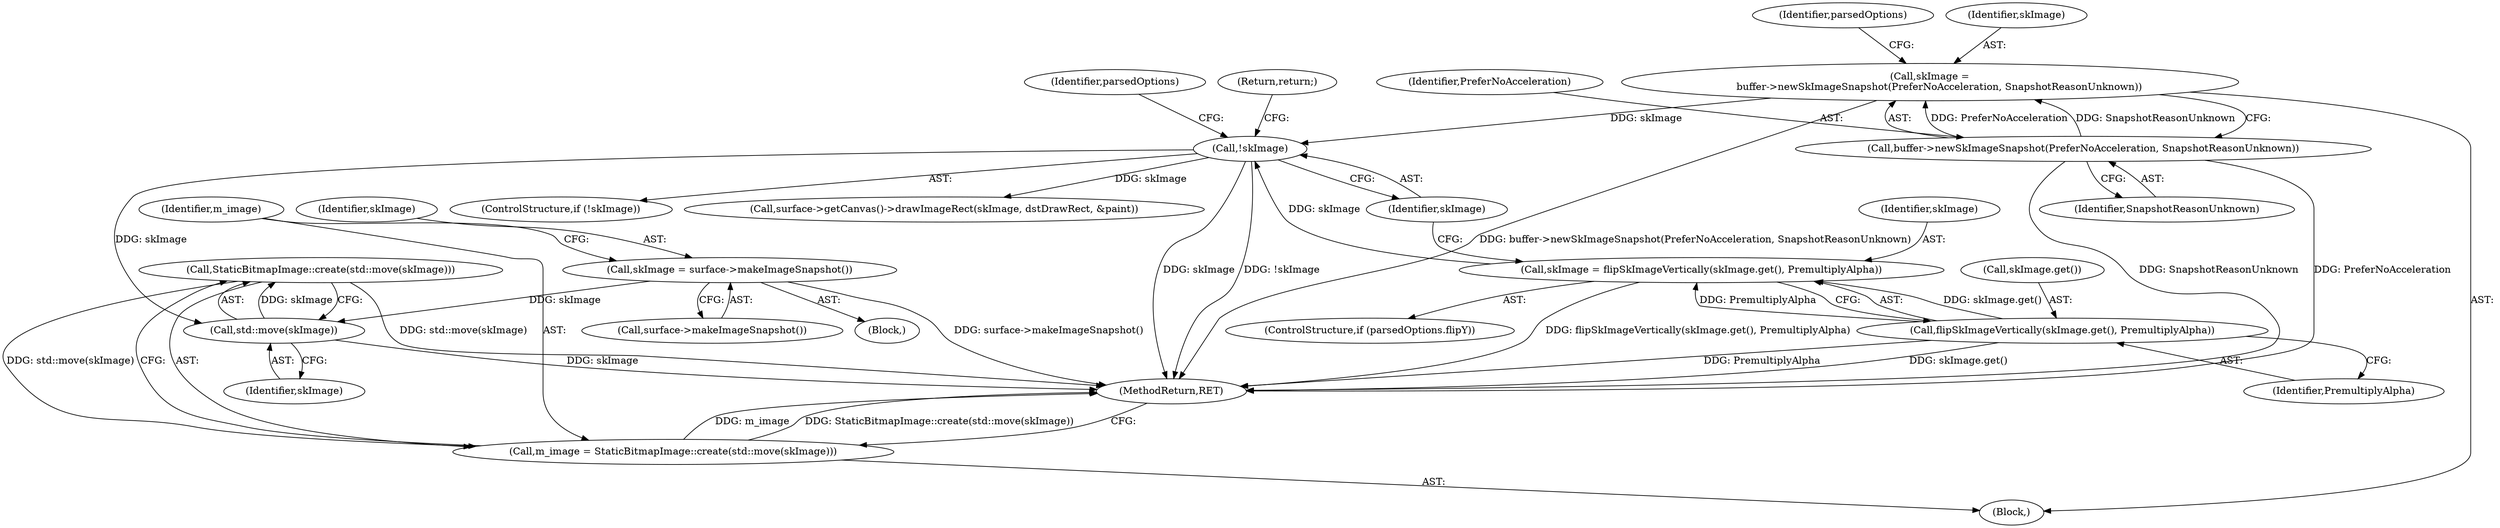 digraph "0_Chrome_d59a4441697f6253e7dc3f7ae5caad6e5fd2c778@API" {
"1000591" [label="(Call,StaticBitmapImage::create(std::move(skImage)))"];
"1000592" [label="(Call,std::move(skImage))"];
"1000586" [label="(Call,skImage = surface->makeImageSnapshot())"];
"1000544" [label="(Call,!skImage)"];
"1000529" [label="(Call,skImage =\n      buffer->newSkImageSnapshot(PreferNoAcceleration, SnapshotReasonUnknown))"];
"1000531" [label="(Call,buffer->newSkImageSnapshot(PreferNoAcceleration, SnapshotReasonUnknown))"];
"1000538" [label="(Call,skImage = flipSkImageVertically(skImage.get(), PremultiplyAlpha))"];
"1000540" [label="(Call,flipSkImageVertically(skImage.get(), PremultiplyAlpha))"];
"1000589" [label="(Call,m_image = StaticBitmapImage::create(std::move(skImage)))"];
"1000543" [label="(ControlStructure,if (!skImage))"];
"1000589" [label="(Call,m_image = StaticBitmapImage::create(std::move(skImage)))"];
"1000104" [label="(Block,)"];
"1000539" [label="(Identifier,skImage)"];
"1000546" [label="(Return,return;)"];
"1000532" [label="(Identifier,PreferNoAcceleration)"];
"1000538" [label="(Call,skImage = flipSkImageVertically(skImage.get(), PremultiplyAlpha))"];
"1000590" [label="(Identifier,m_image)"];
"1000542" [label="(Identifier,PremultiplyAlpha)"];
"1000529" [label="(Call,skImage =\n      buffer->newSkImageSnapshot(PreferNoAcceleration, SnapshotReasonUnknown))"];
"1000541" [label="(Call,skImage.get())"];
"1000536" [label="(Identifier,parsedOptions)"];
"1000545" [label="(Identifier,skImage)"];
"1000530" [label="(Identifier,skImage)"];
"1000593" [label="(Identifier,skImage)"];
"1000533" [label="(Identifier,SnapshotReasonUnknown)"];
"1000587" [label="(Identifier,skImage)"];
"1000588" [label="(Call,surface->makeImageSnapshot())"];
"1000544" [label="(Call,!skImage)"];
"1000581" [label="(Call,surface->getCanvas()->drawImageRect(skImage, dstDrawRect, &paint))"];
"1000534" [label="(ControlStructure,if (parsedOptions.flipY))"];
"1000551" [label="(Block,)"];
"1000586" [label="(Call,skImage = surface->makeImageSnapshot())"];
"1000591" [label="(Call,StaticBitmapImage::create(std::move(skImage)))"];
"1000549" [label="(Identifier,parsedOptions)"];
"1000540" [label="(Call,flipSkImageVertically(skImage.get(), PremultiplyAlpha))"];
"1000594" [label="(MethodReturn,RET)"];
"1000531" [label="(Call,buffer->newSkImageSnapshot(PreferNoAcceleration, SnapshotReasonUnknown))"];
"1000592" [label="(Call,std::move(skImage))"];
"1000591" -> "1000589"  [label="AST: "];
"1000591" -> "1000592"  [label="CFG: "];
"1000592" -> "1000591"  [label="AST: "];
"1000589" -> "1000591"  [label="CFG: "];
"1000591" -> "1000594"  [label="DDG: std::move(skImage)"];
"1000591" -> "1000589"  [label="DDG: std::move(skImage)"];
"1000592" -> "1000591"  [label="DDG: skImage"];
"1000592" -> "1000593"  [label="CFG: "];
"1000593" -> "1000592"  [label="AST: "];
"1000592" -> "1000594"  [label="DDG: skImage"];
"1000586" -> "1000592"  [label="DDG: skImage"];
"1000544" -> "1000592"  [label="DDG: skImage"];
"1000586" -> "1000551"  [label="AST: "];
"1000586" -> "1000588"  [label="CFG: "];
"1000587" -> "1000586"  [label="AST: "];
"1000588" -> "1000586"  [label="AST: "];
"1000590" -> "1000586"  [label="CFG: "];
"1000586" -> "1000594"  [label="DDG: surface->makeImageSnapshot()"];
"1000544" -> "1000543"  [label="AST: "];
"1000544" -> "1000545"  [label="CFG: "];
"1000545" -> "1000544"  [label="AST: "];
"1000546" -> "1000544"  [label="CFG: "];
"1000549" -> "1000544"  [label="CFG: "];
"1000544" -> "1000594"  [label="DDG: skImage"];
"1000544" -> "1000594"  [label="DDG: !skImage"];
"1000529" -> "1000544"  [label="DDG: skImage"];
"1000538" -> "1000544"  [label="DDG: skImage"];
"1000544" -> "1000581"  [label="DDG: skImage"];
"1000529" -> "1000104"  [label="AST: "];
"1000529" -> "1000531"  [label="CFG: "];
"1000530" -> "1000529"  [label="AST: "];
"1000531" -> "1000529"  [label="AST: "];
"1000536" -> "1000529"  [label="CFG: "];
"1000529" -> "1000594"  [label="DDG: buffer->newSkImageSnapshot(PreferNoAcceleration, SnapshotReasonUnknown)"];
"1000531" -> "1000529"  [label="DDG: PreferNoAcceleration"];
"1000531" -> "1000529"  [label="DDG: SnapshotReasonUnknown"];
"1000531" -> "1000533"  [label="CFG: "];
"1000532" -> "1000531"  [label="AST: "];
"1000533" -> "1000531"  [label="AST: "];
"1000531" -> "1000594"  [label="DDG: SnapshotReasonUnknown"];
"1000531" -> "1000594"  [label="DDG: PreferNoAcceleration"];
"1000538" -> "1000534"  [label="AST: "];
"1000538" -> "1000540"  [label="CFG: "];
"1000539" -> "1000538"  [label="AST: "];
"1000540" -> "1000538"  [label="AST: "];
"1000545" -> "1000538"  [label="CFG: "];
"1000538" -> "1000594"  [label="DDG: flipSkImageVertically(skImage.get(), PremultiplyAlpha)"];
"1000540" -> "1000538"  [label="DDG: skImage.get()"];
"1000540" -> "1000538"  [label="DDG: PremultiplyAlpha"];
"1000540" -> "1000542"  [label="CFG: "];
"1000541" -> "1000540"  [label="AST: "];
"1000542" -> "1000540"  [label="AST: "];
"1000540" -> "1000594"  [label="DDG: PremultiplyAlpha"];
"1000540" -> "1000594"  [label="DDG: skImage.get()"];
"1000589" -> "1000104"  [label="AST: "];
"1000590" -> "1000589"  [label="AST: "];
"1000594" -> "1000589"  [label="CFG: "];
"1000589" -> "1000594"  [label="DDG: m_image"];
"1000589" -> "1000594"  [label="DDG: StaticBitmapImage::create(std::move(skImage))"];
}
